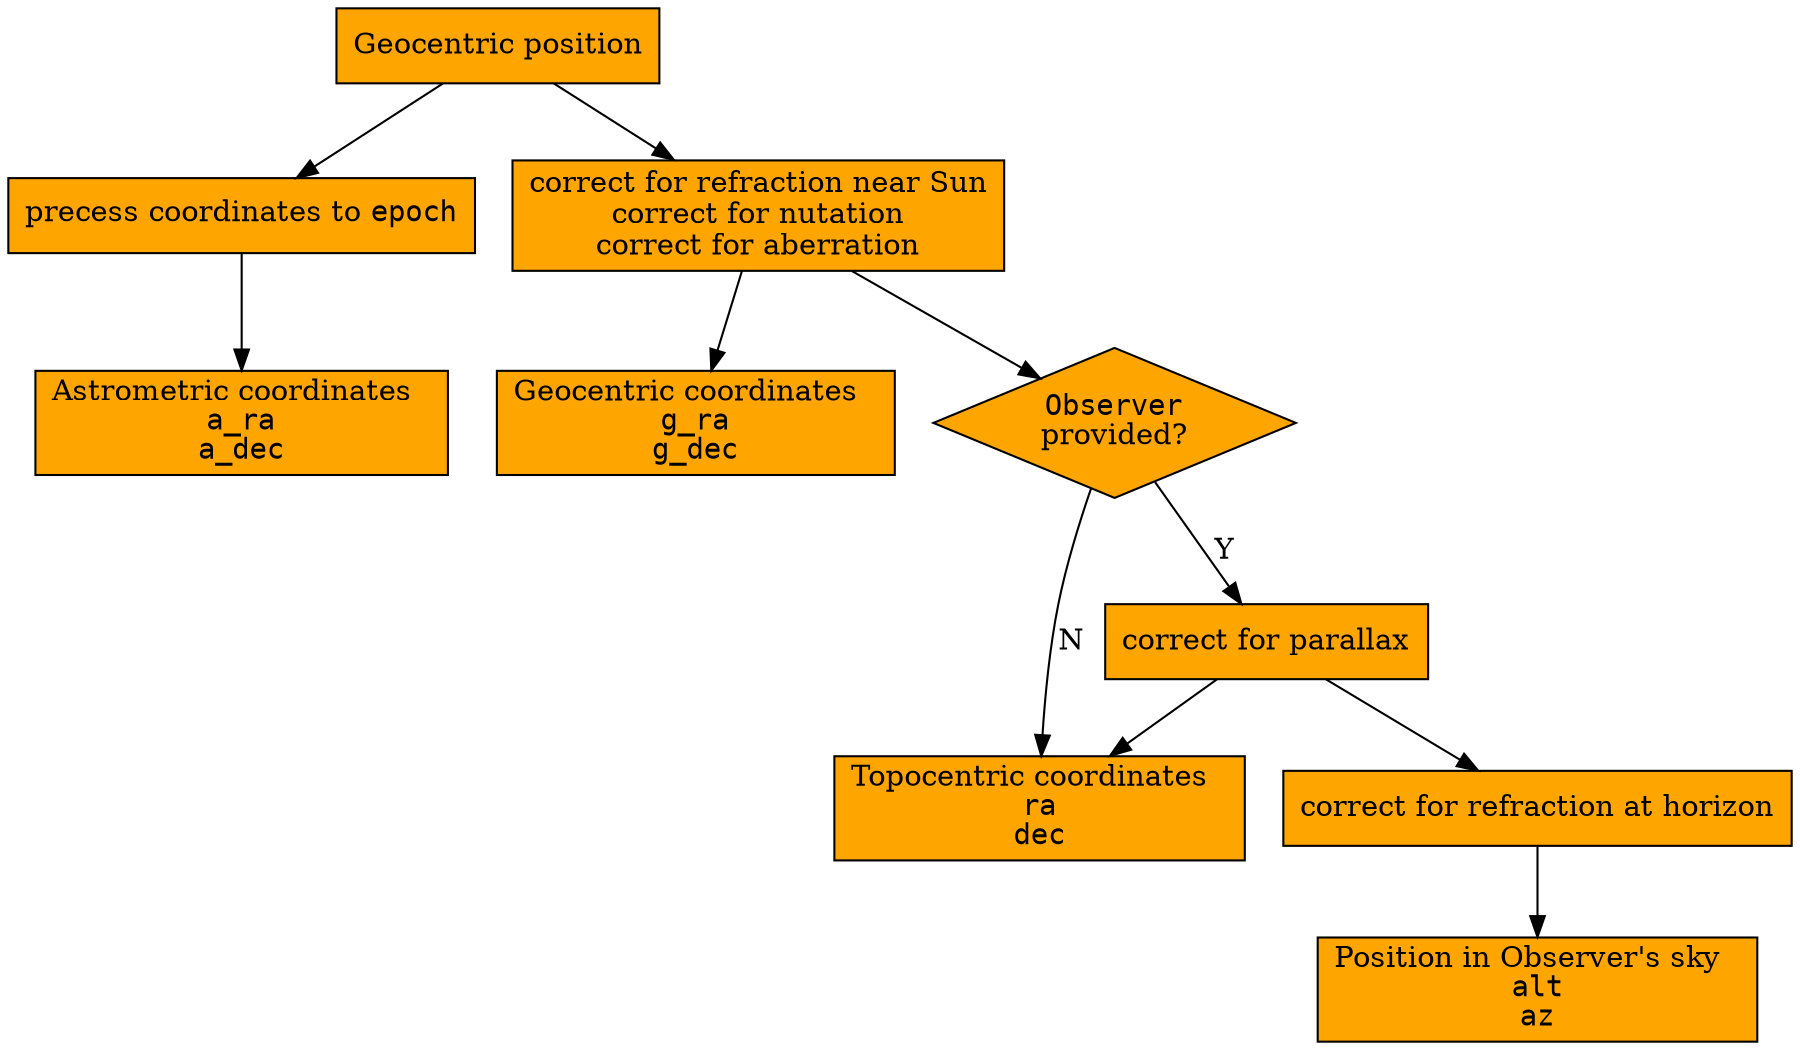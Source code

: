 digraph PolicyEngine {
 node [shape=box,style=filled,fillcolor=orange1]

 gp -> precession
 precession -> astrometrics
 gp -> rna
 rna -> geocentrics
 rna -> wasobs
 wasobs -> topocentrics [label=N]
 wasobs -> parallax [label=Y]
 parallax -> topocentrics
 parallax -> refraction
 refraction -> altaz

 gp [shape=box, label="Geocentric position"]
 precession [label=<precess coordinates to <FONT
  FACE="Inconsolata">epoch</FONT>>]
 rna [label="correct for refraction near Sun\ncorrect for nutation\ncorrect for aberration"]
 refraction [label="correct for refraction at horizon"]
 wasobs [shape=diamond, label=<<FONT FACE="Inconsolata">Observer</FONT
  ><BR/>provided?>]
 parallax [label="correct for parallax"]

 astrometrics [shape=box, label=<Astrometric coordinates
  <BR/><FONT FACE="Inconsolata">a_ra<BR/>a_dec</FONT>>]
 geocentrics [shape=box, label=<Geocentric coordinates
  <BR/><FONT FACE="Inconsolata">g_ra<BR/>g_dec</FONT>>]
 topocentrics [shape=box, label=<Topocentric coordinates
  <BR/><FONT FACE="Inconsolata">ra<BR/>dec</FONT>>]
 altaz [shape=box, label=<Position in Observer's sky
  <BR/><FONT FACE="Inconsolata">alt<BR/>az</FONT>>]

}
